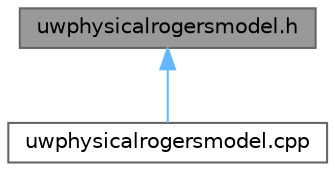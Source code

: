 digraph "uwphysicalrogersmodel.h"
{
 // LATEX_PDF_SIZE
  bgcolor="transparent";
  edge [fontname=Helvetica,fontsize=10,labelfontname=Helvetica,labelfontsize=10];
  node [fontname=Helvetica,fontsize=10,shape=box,height=0.2,width=0.4];
  Node1 [id="Node000001",label="uwphysicalrogersmodel.h",height=0.2,width=0.4,color="gray40", fillcolor="grey60", style="filled", fontcolor="black",tooltip="Definition of UwPhysicalRogersModel class."];
  Node1 -> Node2 [id="edge1_Node000001_Node000002",dir="back",color="steelblue1",style="solid",tooltip=" "];
  Node2 [id="Node000002",label="uwphysicalrogersmodel.cpp",height=0.2,width=0.4,color="grey40", fillcolor="white", style="filled",URL="$uwphysicalrogersmodel_8cpp.html",tooltip="Implementation of UnderwaterPhysicalRogersModelRogersModel class."];
}
